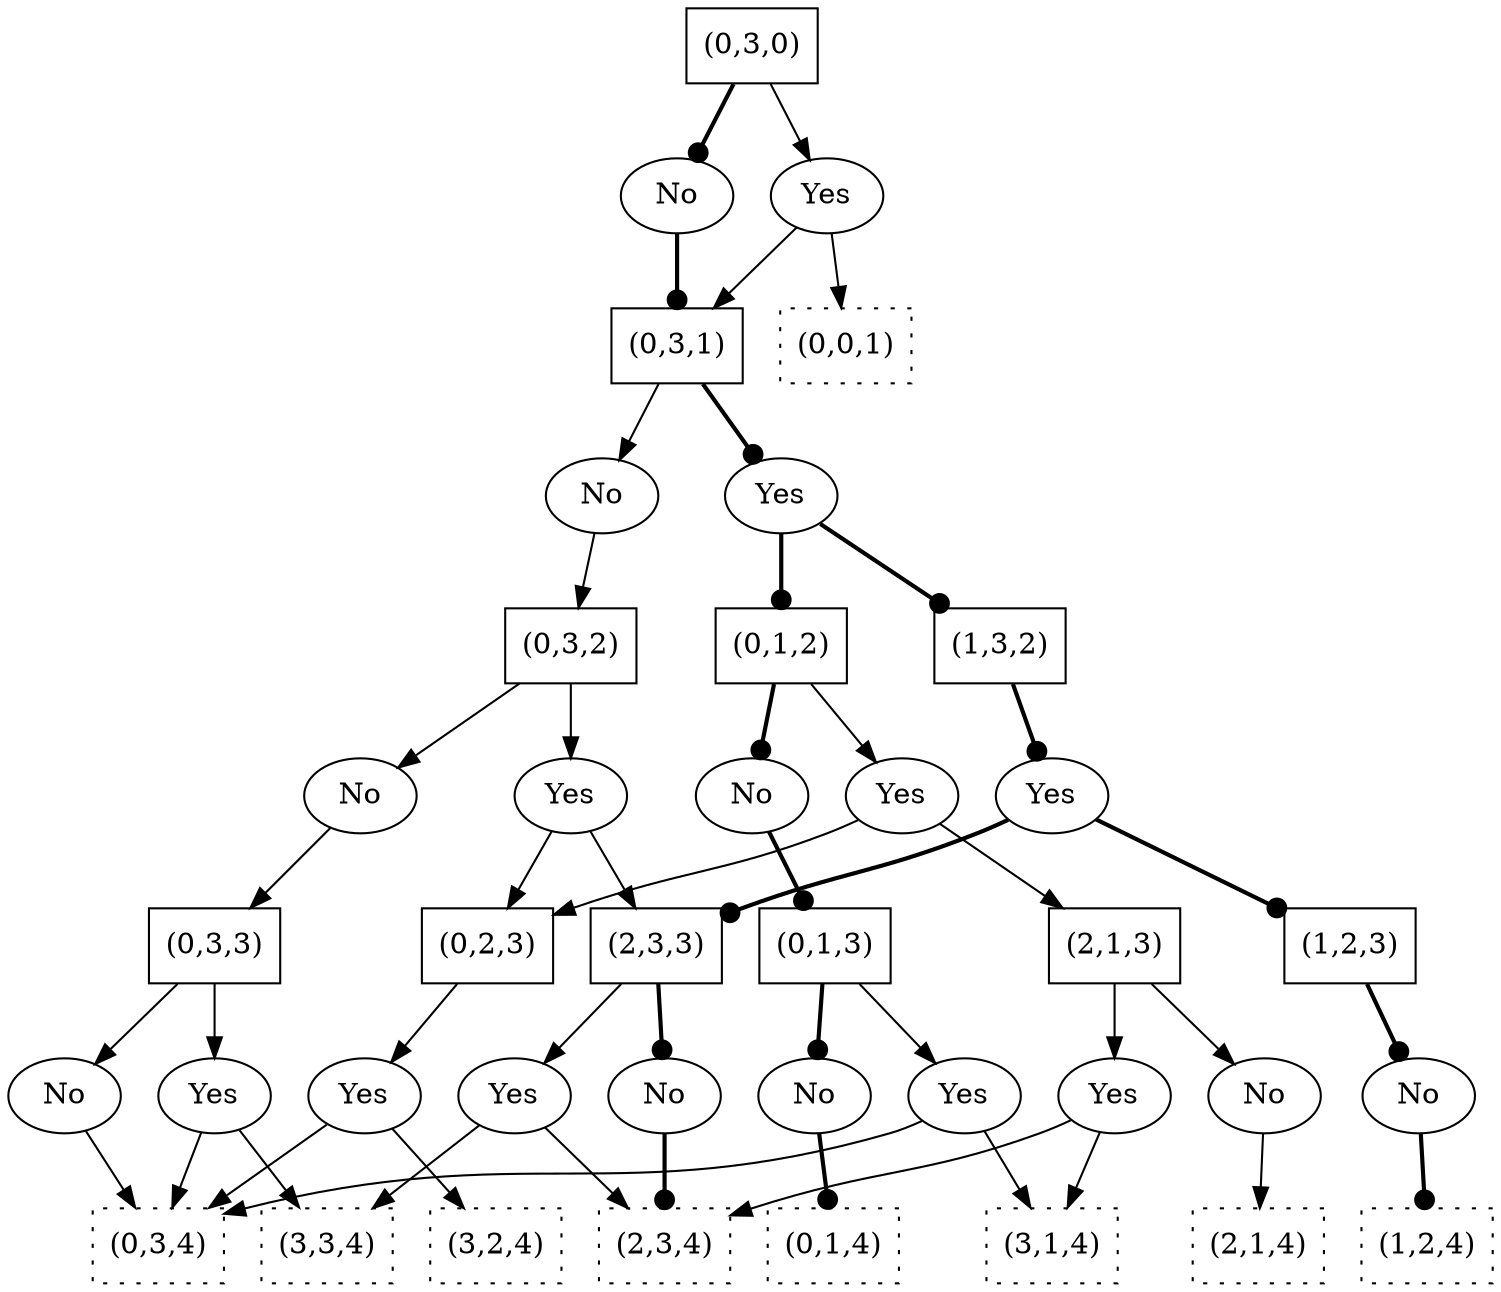 digraph Solucion {  
 size="100,100"; 
    "23" [shape=box, label="(0,3,0)"];
    "23,No" [label=No];
    "23" -> "23,No"[style=bold,arrowhead=dot];
    "23,No" -> "21"[style=bold,arrowhead=dot];
    "21" [shape=box, label="(0,3,1)"];
    "21,No" [label=No];
    "21" -> "21,No";
    "21,No" -> "9";
    "9" [shape=box, label="(0,3,2)"];
    "9,No" [label=No];
    "9" -> "9,No";
    "9,No" -> "3";
    "3" [shape=box, label="(0,3,3)"];
    "3,No" [label=No];
    "3" -> "3,No";
    "3,No" -> "1";
    "1" [shape=box, style=dotted, label="(0,3,4)"];
    "3,Yes" [label=Yes];
    "3" -> "3,Yes";
    "3,Yes" -> "1";
    "3,Yes" -> "2";
    "2" [shape=box, style=dotted, label="(3,3,4)"];
    "9,Yes" [label=Yes];
    "9" -> "9,Yes";
    "9,Yes" -> "6";
    "6" [shape=box, label="(0,2,3)"];
    "6,Yes" [label=Yes];
    "6" -> "6,Yes";
    "6,Yes" -> "1";
    "6,Yes" -> "5";
    "5" [shape=box, style=dotted, label="(3,2,4)"];
    "9,Yes" -> "8";
    "8" [shape=box, label="(2,3,3)"];
    "8,No" [label=No];
    "8" -> "8,No"[style=bold,arrowhead=dot];
    "8,No" -> "7"[style=bold,arrowhead=dot];
    "7" [shape=box, style=dotted, label="(2,3,4)"];
    "8,Yes" [label=Yes];
    "8" -> "8,Yes";
    "8,Yes" -> "7";
    "8,Yes" -> "2";
    "21,Yes" [label=Yes];
    "21" -> "21,Yes"[style=bold,arrowhead=dot];
    "21,Yes" -> "15"[style=bold,arrowhead=dot];
    "15" [shape=box, label="(0,1,2)"];
    "15,No" [label=No];
    "15" -> "15,No"[style=bold,arrowhead=dot];
    "15,No" -> "12"[style=bold,arrowhead=dot];
    "12" [shape=box, label="(0,1,3)"];
    "12,No" [label=No];
    "12" -> "12,No"[style=bold,arrowhead=dot];
    "12,No" -> "10"[style=bold,arrowhead=dot];
    "10" [shape=box, style=dotted, label="(0,1,4)"];
    "12,Yes" [label=Yes];
    "12" -> "12,Yes";
    "12,Yes" -> "1";
    "12,Yes" -> "11";
    "11" [shape=box, style=dotted, label="(3,1,4)"];
    "15,Yes" [label=Yes];
    "15" -> "15,Yes";
    "15,Yes" -> "6";
    "15,Yes" -> "14";
    "14" [shape=box, label="(2,1,3)"];
    "14,No" [label=No];
    "14" -> "14,No";
    "14,No" -> "13";
    "13" [shape=box, style=dotted, label="(2,1,4)"];
    "14,Yes" [label=Yes];
    "14" -> "14,Yes";
    "14,Yes" -> "7";
    "14,Yes" -> "11";
    "21,Yes" -> "20"[style=bold,arrowhead=dot];
    "20" [shape=box, label="(1,3,2)"];
    "20,Yes" [label=Yes];
    "20" -> "20,Yes"[style=bold,arrowhead=dot];
    "20,Yes" -> "19"[style=bold,arrowhead=dot];
    "19" [shape=box, label="(1,2,3)"];
    "19,No" [label=No];
    "19" -> "19,No"[style=bold,arrowhead=dot];
    "19,No" -> "18"[style=bold,arrowhead=dot];
    "18" [shape=box, style=dotted, label="(1,2,4)"];
    "20,Yes" -> "8"[style=bold,arrowhead=dot];
    "23,Yes" [label=Yes];
    "23" -> "23,Yes";
    "23,Yes" -> "22";
    "22" [shape=box, style=dotted, label="(0,0,1)"];
    "23,Yes" -> "21";
}
